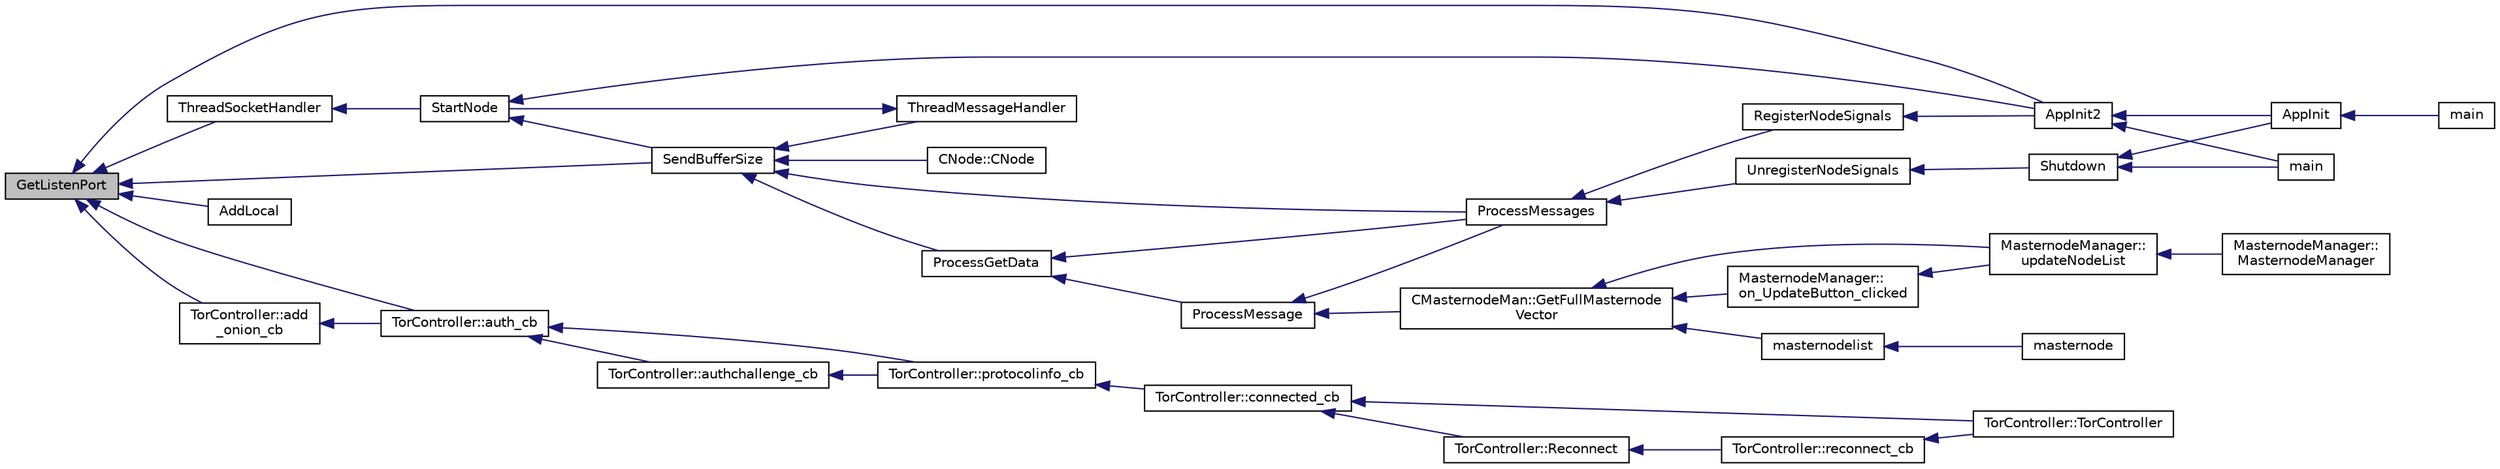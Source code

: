 digraph "GetListenPort"
{
  edge [fontname="Helvetica",fontsize="10",labelfontname="Helvetica",labelfontsize="10"];
  node [fontname="Helvetica",fontsize="10",shape=record];
  rankdir="LR";
  Node386 [label="GetListenPort",height=0.2,width=0.4,color="black", fillcolor="grey75", style="filled", fontcolor="black"];
  Node386 -> Node387 [dir="back",color="midnightblue",fontsize="10",style="solid",fontname="Helvetica"];
  Node387 [label="AppInit2",height=0.2,width=0.4,color="black", fillcolor="white", style="filled",URL="$d8/dc0/init_8h.html#a1a4c1bfbf6ba1db77e988b89b9cadfd3",tooltip="Initialize ion. "];
  Node387 -> Node388 [dir="back",color="midnightblue",fontsize="10",style="solid",fontname="Helvetica"];
  Node388 [label="AppInit",height=0.2,width=0.4,color="black", fillcolor="white", style="filled",URL="$d4/d35/iond_8cpp.html#ac59316b767e6984e1285f0531275286b"];
  Node388 -> Node389 [dir="back",color="midnightblue",fontsize="10",style="solid",fontname="Helvetica"];
  Node389 [label="main",height=0.2,width=0.4,color="black", fillcolor="white", style="filled",URL="$d4/d35/iond_8cpp.html#a0ddf1224851353fc92bfbff6f499fa97"];
  Node387 -> Node390 [dir="back",color="midnightblue",fontsize="10",style="solid",fontname="Helvetica"];
  Node390 [label="main",height=0.2,width=0.4,color="black", fillcolor="white", style="filled",URL="$d5/d2d/ion_8cpp.html#a0ddf1224851353fc92bfbff6f499fa97"];
  Node386 -> Node391 [dir="back",color="midnightblue",fontsize="10",style="solid",fontname="Helvetica"];
  Node391 [label="AddLocal",height=0.2,width=0.4,color="black", fillcolor="white", style="filled",URL="$d7/d97/net_8h.html#abda4e8f87772f9a9d9d8f52a93791ffc"];
  Node386 -> Node392 [dir="back",color="midnightblue",fontsize="10",style="solid",fontname="Helvetica"];
  Node392 [label="ThreadSocketHandler",height=0.2,width=0.4,color="black", fillcolor="white", style="filled",URL="$dd/d84/net_8cpp.html#aa1111c12121e039bbd8eedb556e4514a"];
  Node392 -> Node393 [dir="back",color="midnightblue",fontsize="10",style="solid",fontname="Helvetica"];
  Node393 [label="StartNode",height=0.2,width=0.4,color="black", fillcolor="white", style="filled",URL="$d7/d97/net_8h.html#a9396d8054e8f74959e9391871aaddde0"];
  Node393 -> Node387 [dir="back",color="midnightblue",fontsize="10",style="solid",fontname="Helvetica"];
  Node393 -> Node394 [dir="back",color="midnightblue",fontsize="10",style="solid",fontname="Helvetica"];
  Node394 [label="SendBufferSize",height=0.2,width=0.4,color="black", fillcolor="white", style="filled",URL="$d7/d97/net_8h.html#a13f289d6233bd32b78a38793f76bdccb"];
  Node394 -> Node395 [dir="back",color="midnightblue",fontsize="10",style="solid",fontname="Helvetica"];
  Node395 [label="ProcessGetData",height=0.2,width=0.4,color="black", fillcolor="white", style="filled",URL="$df/d0a/main_8cpp.html#a3be415b83ecfe1f4215e0bd28c3b1eec"];
  Node395 -> Node396 [dir="back",color="midnightblue",fontsize="10",style="solid",fontname="Helvetica"];
  Node396 [label="ProcessMessage",height=0.2,width=0.4,color="black", fillcolor="white", style="filled",URL="$df/d0a/main_8cpp.html#a8ba92b1a4bce3c835e887a9073d17d8e"];
  Node396 -> Node397 [dir="back",color="midnightblue",fontsize="10",style="solid",fontname="Helvetica"];
  Node397 [label="ProcessMessages",height=0.2,width=0.4,color="black", fillcolor="white", style="filled",URL="$d4/dbf/main_8h.html#a196f9318f02448b85b28d612698934fd"];
  Node397 -> Node398 [dir="back",color="midnightblue",fontsize="10",style="solid",fontname="Helvetica"];
  Node398 [label="RegisterNodeSignals",height=0.2,width=0.4,color="black", fillcolor="white", style="filled",URL="$d4/dbf/main_8h.html#ab02615ff65f91d69f8d786ec900baa8a",tooltip="Register with a network node to receive its signals. "];
  Node398 -> Node387 [dir="back",color="midnightblue",fontsize="10",style="solid",fontname="Helvetica"];
  Node397 -> Node399 [dir="back",color="midnightblue",fontsize="10",style="solid",fontname="Helvetica"];
  Node399 [label="UnregisterNodeSignals",height=0.2,width=0.4,color="black", fillcolor="white", style="filled",URL="$d4/dbf/main_8h.html#a3ef0cc6e9d9d6435ee2a5569244d6ebd",tooltip="Unregister a network node. "];
  Node399 -> Node400 [dir="back",color="midnightblue",fontsize="10",style="solid",fontname="Helvetica"];
  Node400 [label="Shutdown",height=0.2,width=0.4,color="black", fillcolor="white", style="filled",URL="$d8/dc0/init_8h.html#ac5f038c2b480cf9ef5e19e3eba8dbaf9"];
  Node400 -> Node388 [dir="back",color="midnightblue",fontsize="10",style="solid",fontname="Helvetica"];
  Node400 -> Node390 [dir="back",color="midnightblue",fontsize="10",style="solid",fontname="Helvetica"];
  Node396 -> Node401 [dir="back",color="midnightblue",fontsize="10",style="solid",fontname="Helvetica"];
  Node401 [label="CMasternodeMan::GetFullMasternode\lVector",height=0.2,width=0.4,color="black", fillcolor="white", style="filled",URL="$dc/d6b/class_c_masternode_man.html#ab39e213a7601e1bef2eba1d5d63206f5"];
  Node401 -> Node402 [dir="back",color="midnightblue",fontsize="10",style="solid",fontname="Helvetica"];
  Node402 [label="MasternodeManager::\lupdateNodeList",height=0.2,width=0.4,color="black", fillcolor="white", style="filled",URL="$d9/d70/class_masternode_manager.html#a5485a8bd6ccf673027165cc1207dfae9"];
  Node402 -> Node403 [dir="back",color="midnightblue",fontsize="10",style="solid",fontname="Helvetica"];
  Node403 [label="MasternodeManager::\lMasternodeManager",height=0.2,width=0.4,color="black", fillcolor="white", style="filled",URL="$d9/d70/class_masternode_manager.html#ad18cb99065e056e6b791e2356de826bf"];
  Node401 -> Node404 [dir="back",color="midnightblue",fontsize="10",style="solid",fontname="Helvetica"];
  Node404 [label="MasternodeManager::\lon_UpdateButton_clicked",height=0.2,width=0.4,color="black", fillcolor="white", style="filled",URL="$d9/d70/class_masternode_manager.html#ae8d07b4d869e3eb09fe1be445eff0430"];
  Node404 -> Node402 [dir="back",color="midnightblue",fontsize="10",style="solid",fontname="Helvetica"];
  Node401 -> Node405 [dir="back",color="midnightblue",fontsize="10",style="solid",fontname="Helvetica"];
  Node405 [label="masternodelist",height=0.2,width=0.4,color="black", fillcolor="white", style="filled",URL="$d5/d6b/rpcstashedsend_8cpp.html#a3a7ed7e37f21eb2912afc6e776f7236c"];
  Node405 -> Node406 [dir="back",color="midnightblue",fontsize="10",style="solid",fontname="Helvetica"];
  Node406 [label="masternode",height=0.2,width=0.4,color="black", fillcolor="white", style="filled",URL="$d5/d6b/rpcstashedsend_8cpp.html#a30609e443aeb47c29ed0878d16b1b5e1"];
  Node395 -> Node397 [dir="back",color="midnightblue",fontsize="10",style="solid",fontname="Helvetica"];
  Node394 -> Node397 [dir="back",color="midnightblue",fontsize="10",style="solid",fontname="Helvetica"];
  Node394 -> Node407 [dir="back",color="midnightblue",fontsize="10",style="solid",fontname="Helvetica"];
  Node407 [label="ThreadMessageHandler",height=0.2,width=0.4,color="black", fillcolor="white", style="filled",URL="$dd/d84/net_8cpp.html#a379b0d3521bdd62ac296f219d70c4e30"];
  Node407 -> Node393 [dir="back",color="midnightblue",fontsize="10",style="solid",fontname="Helvetica"];
  Node394 -> Node408 [dir="back",color="midnightblue",fontsize="10",style="solid",fontname="Helvetica"];
  Node408 [label="CNode::CNode",height=0.2,width=0.4,color="black", fillcolor="white", style="filled",URL="$d1/d64/class_c_node.html#a51556705550511146245b9fb2fec09c1"];
  Node386 -> Node394 [dir="back",color="midnightblue",fontsize="10",style="solid",fontname="Helvetica"];
  Node386 -> Node409 [dir="back",color="midnightblue",fontsize="10",style="solid",fontname="Helvetica"];
  Node409 [label="TorController::add\l_onion_cb",height=0.2,width=0.4,color="black", fillcolor="white", style="filled",URL="$da/dd9/class_tor_controller.html#a78b762c14a006b2f509261a95963ff67",tooltip="Callback for ADD_ONION result. "];
  Node409 -> Node410 [dir="back",color="midnightblue",fontsize="10",style="solid",fontname="Helvetica"];
  Node410 [label="TorController::auth_cb",height=0.2,width=0.4,color="black", fillcolor="white", style="filled",URL="$da/dd9/class_tor_controller.html#ae36bc33cb3088384517c68f71e9944ce",tooltip="Callback for AUTHENTICATE result. "];
  Node410 -> Node411 [dir="back",color="midnightblue",fontsize="10",style="solid",fontname="Helvetica"];
  Node411 [label="TorController::authchallenge_cb",height=0.2,width=0.4,color="black", fillcolor="white", style="filled",URL="$da/dd9/class_tor_controller.html#a86f1396b9f242183ffe777e0951eb997",tooltip="Callback for AUTHCHALLENGE result. "];
  Node411 -> Node412 [dir="back",color="midnightblue",fontsize="10",style="solid",fontname="Helvetica"];
  Node412 [label="TorController::protocolinfo_cb",height=0.2,width=0.4,color="black", fillcolor="white", style="filled",URL="$da/dd9/class_tor_controller.html#aee36fcd1cd60d7f4eb007d909894b1c3",tooltip="Callback for PROTOCOLINFO result. "];
  Node412 -> Node413 [dir="back",color="midnightblue",fontsize="10",style="solid",fontname="Helvetica"];
  Node413 [label="TorController::connected_cb",height=0.2,width=0.4,color="black", fillcolor="white", style="filled",URL="$da/dd9/class_tor_controller.html#a59d56a1525a08235b07dd9eadbae0d1f",tooltip="Callback after successful connection. "];
  Node413 -> Node414 [dir="back",color="midnightblue",fontsize="10",style="solid",fontname="Helvetica"];
  Node414 [label="TorController::TorController",height=0.2,width=0.4,color="black", fillcolor="white", style="filled",URL="$da/dd9/class_tor_controller.html#ab38d90df15a9e3f2c6e1f4f24073a64e"];
  Node413 -> Node415 [dir="back",color="midnightblue",fontsize="10",style="solid",fontname="Helvetica"];
  Node415 [label="TorController::Reconnect",height=0.2,width=0.4,color="black", fillcolor="white", style="filled",URL="$da/dd9/class_tor_controller.html#ae5d4304836fce79574ec540c5ada8269",tooltip="Reconnect, after getting disconnected. "];
  Node415 -> Node416 [dir="back",color="midnightblue",fontsize="10",style="solid",fontname="Helvetica"];
  Node416 [label="TorController::reconnect_cb",height=0.2,width=0.4,color="black", fillcolor="white", style="filled",URL="$da/dd9/class_tor_controller.html#a2fa9614b4fa0e24c57f443b3c56f835c",tooltip="Callback for reconnect timer. "];
  Node416 -> Node414 [dir="back",color="midnightblue",fontsize="10",style="solid",fontname="Helvetica"];
  Node410 -> Node412 [dir="back",color="midnightblue",fontsize="10",style="solid",fontname="Helvetica"];
  Node386 -> Node410 [dir="back",color="midnightblue",fontsize="10",style="solid",fontname="Helvetica"];
}
